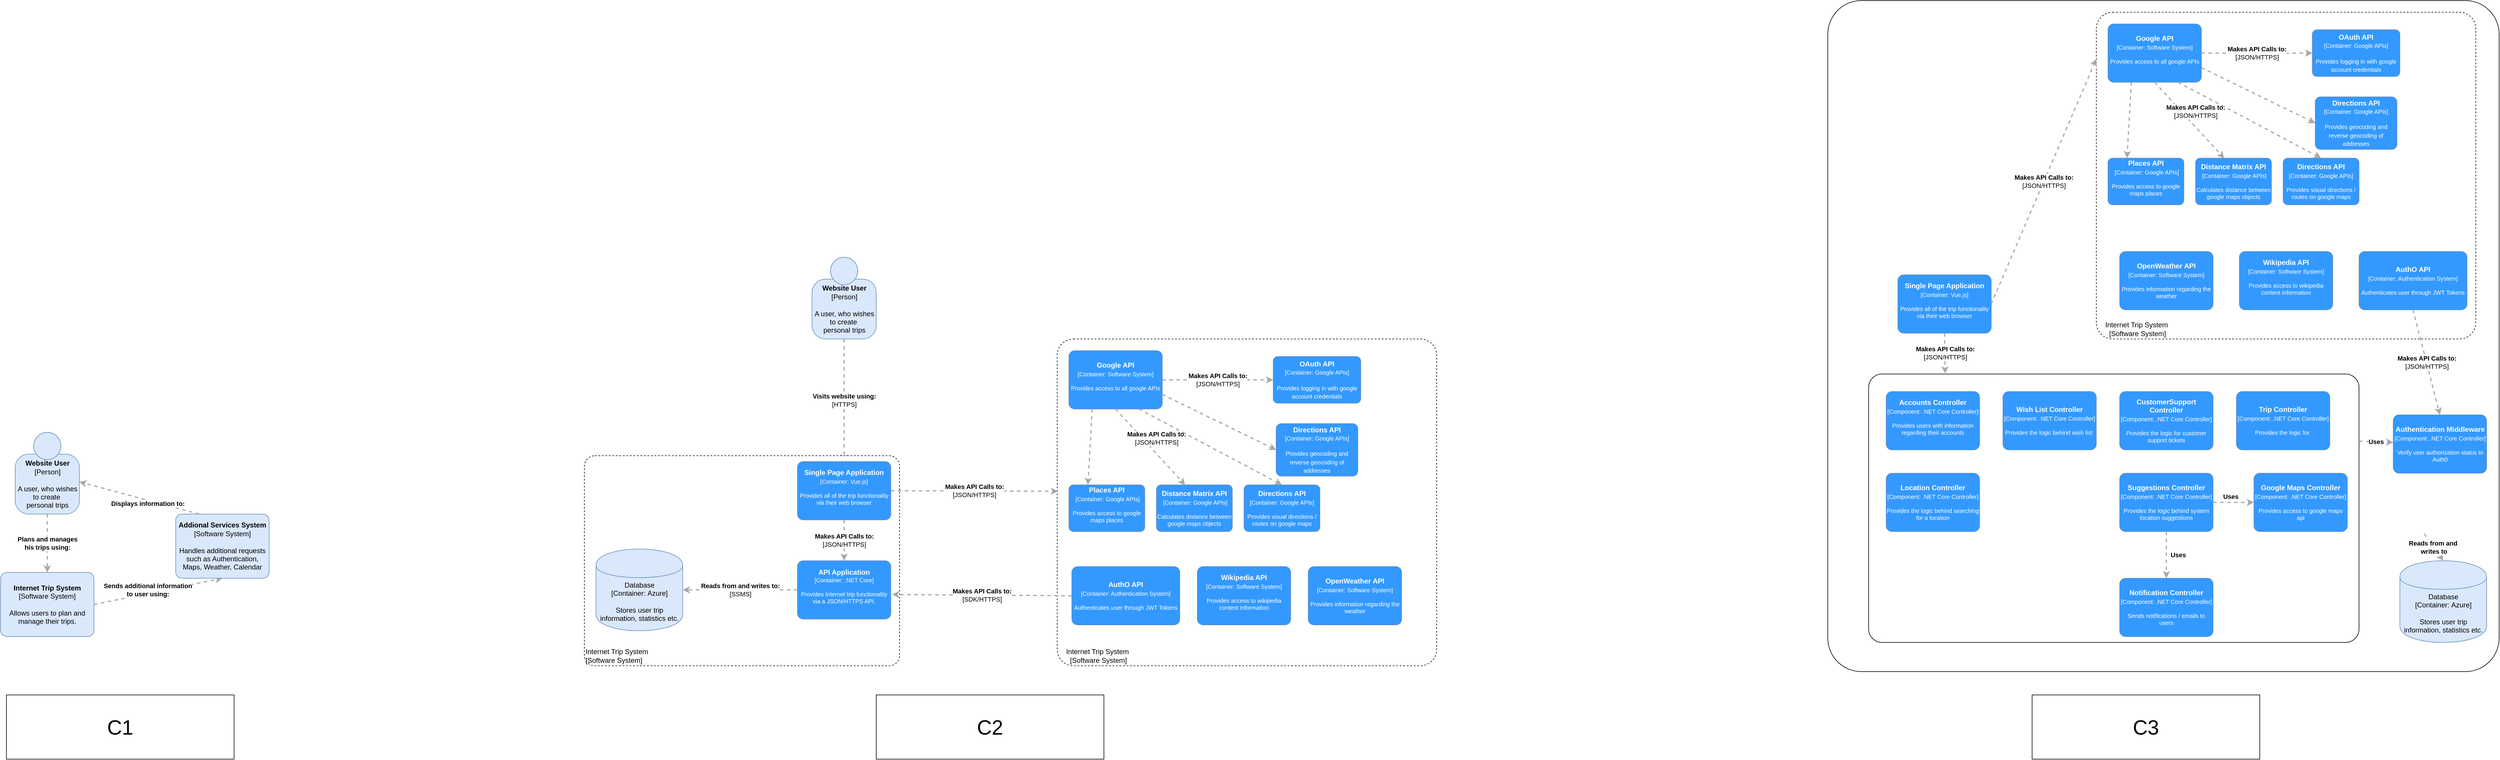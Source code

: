 <mxfile version="13.0.3" type="device"><diagram id="2mAT9Wd5Qepy-uDYWMxT" name="Page-1"><mxGraphModel dx="7388" dy="3288" grid="1" gridSize="10" guides="1" tooltips="1" connect="1" arrows="1" fold="1" page="1" pageScale="1" pageWidth="850" pageHeight="1100" math="0" shadow="0"><root><mxCell id="0"/><mxCell id="1" parent="0"/><mxCell id="bt_tfzDrWckzXTY9IHqa-1" value="&lt;span&gt;&lt;b&gt;Website User&lt;br&gt;&lt;/b&gt;[Person]&lt;/span&gt;&lt;br&gt;&lt;br&gt;&lt;div&gt;A user, who wishes&lt;/div&gt;&lt;div&gt;to create&amp;nbsp;&lt;/div&gt;&lt;div&gt;personal&amp;nbsp;&lt;span&gt;trips&lt;/span&gt;&lt;/div&gt;" style="html=1;dashed=0;whitespace=wrap;fillColor=#DAE8FC;strokeColor=#6C8EBF;shape=mxgraph.c4.person;align=center;points=[[0.5,0,0],[1,0.5,0],[1,0.75,0],[0.75,1,0],[0.5,1,0],[0.25,1,0],[0,0.75,0],[0,0.5,0]];" parent="1" vertex="1"><mxGeometry x="-1185" y="980" width="110.0" height="140" as="geometry"/></mxCell><mxCell id="bt_tfzDrWckzXTY9IHqa-2" value="&lt;b&gt;Internet Trip System&lt;/b&gt;&lt;div&gt;[Software System]&lt;/div&gt;&lt;br&gt;&lt;div&gt;Allows users to plan and&lt;/div&gt;&lt;div&gt;manage their trips.&lt;/div&gt;" style="rounded=1;whiteSpace=wrap;html=1;labelBackgroundColor=none;fillColor=#dae8fc;fontColor=#000000;align=center;arcSize=10;strokeColor=#6c8ebf;points=[[0.25,0,0],[0.5,0,0],[0.75,0,0],[1,0.25,0],[1,0.5,0],[1,0.75,0],[0.75,1,0],[0.5,1,0],[0.25,1,0],[0,0.75,0],[0,0.5,0],[0,0.25,0]];" parent="1" vertex="1"><mxGeometry x="-1210" y="1220" width="160" height="110.0" as="geometry"/></mxCell><mxCell id="bt_tfzDrWckzXTY9IHqa-3" value="&lt;b&gt;Plans and manages &lt;br&gt;his trips using:&lt;br&gt;&lt;/b&gt;" style="edgeStyle=none;rounded=0;html=1;entryX=0.5;entryY=0;jettySize=auto;orthogonalLoop=1;strokeColor=#A8A8A8;strokeWidth=2;fontColor=#000000;jumpStyle=none;dashed=1;exitX=0.5;exitY=1;exitDx=0;exitDy=0;exitPerimeter=0;entryDx=0;entryDy=0;entryPerimeter=0;" parent="1" source="bt_tfzDrWckzXTY9IHqa-1" target="bt_tfzDrWckzXTY9IHqa-2" edge="1"><mxGeometry width="200" relative="1" as="geometry"><mxPoint x="-1175" y="1200" as="sourcePoint"/><mxPoint x="-1005" y="1130" as="targetPoint"/></mxGeometry></mxCell><mxCell id="bt_tfzDrWckzXTY9IHqa-10" value="&lt;b&gt;Sends additional information&lt;br&gt;to user using:&lt;br&gt;&lt;/b&gt;" style="edgeStyle=none;rounded=0;html=1;jettySize=auto;orthogonalLoop=1;strokeColor=#A8A8A8;strokeWidth=2;fontColor=#000000;jumpStyle=none;dashed=1;exitX=1;exitY=0.5;exitDx=0;exitDy=0;exitPerimeter=0;entryX=0.5;entryY=1;entryDx=0;entryDy=0;entryPerimeter=0;" parent="1" source="bt_tfzDrWckzXTY9IHqa-2" target="bt_tfzDrWckzXTY9IHqa-11" edge="1"><mxGeometry x="-0.151" y="6" width="200" relative="1" as="geometry"><mxPoint x="-1120" y="1130" as="sourcePoint"/><mxPoint x="-890" y="1200" as="targetPoint"/><mxPoint as="offset"/></mxGeometry></mxCell><mxCell id="bt_tfzDrWckzXTY9IHqa-11" value="&lt;span&gt;&lt;b&gt;Addional Services System&lt;br&gt;&lt;/b&gt;[Software System]&lt;/span&gt;&lt;br&gt;&lt;br&gt;&lt;div&gt;Handles additional requests&lt;/div&gt;&lt;div&gt;such as Authentication, Maps, Weather, Calendar&lt;/div&gt;" style="rounded=1;whiteSpace=wrap;html=1;labelBackgroundColor=none;fillColor=#dae8fc;fontColor=#000000;align=center;arcSize=10;strokeColor=#6c8ebf;points=[[0.25,0,0],[0.5,0,0],[0.75,0,0],[1,0.25,0],[1,0.5,0],[1,0.75,0],[0.75,1,0],[0.5,1,0],[0.25,1,0],[0,0.75,0],[0,0.5,0],[0,0.25,0]];" parent="1" vertex="1"><mxGeometry x="-910" y="1120" width="160" height="110.0" as="geometry"/></mxCell><mxCell id="bt_tfzDrWckzXTY9IHqa-12" value="&lt;b&gt;Displays information to:&lt;br&gt;&lt;/b&gt;" style="edgeStyle=none;rounded=0;html=1;jettySize=auto;orthogonalLoop=1;strokeColor=#A8A8A8;strokeWidth=2;fontColor=#000000;jumpStyle=none;dashed=1;exitX=0.25;exitY=0;exitDx=0;exitDy=0;exitPerimeter=0;" parent="1" source="bt_tfzDrWckzXTY9IHqa-11" target="bt_tfzDrWckzXTY9IHqa-1" edge="1"><mxGeometry x="-0.151" y="6" width="200" relative="1" as="geometry"><mxPoint x="-1040" y="1285" as="sourcePoint"/><mxPoint x="-825" y="1240" as="targetPoint"/><mxPoint as="offset"/></mxGeometry></mxCell><mxCell id="bt_tfzDrWckzXTY9IHqa-18" value="&lt;span&gt;&lt;b&gt;Website User&lt;br&gt;&lt;/b&gt;[Person]&lt;/span&gt;&lt;br&gt;&lt;br&gt;&lt;div&gt;A user, who wishes&lt;/div&gt;&lt;div&gt;to create&amp;nbsp;&lt;/div&gt;&lt;div&gt;personal&amp;nbsp;&lt;span&gt;trips&lt;/span&gt;&lt;/div&gt;" style="html=1;dashed=0;whitespace=wrap;fillColor=#DAE8FC;strokeColor=#6C8EBF;shape=mxgraph.c4.person;align=center;points=[[0.5,0,0],[1,0.5,0],[1,0.75,0],[0.75,1,0],[0.5,1,0],[0.25,1,0],[0,0.75,0],[0,0.5,0]];" parent="1" vertex="1"><mxGeometry x="180" y="680" width="110.0" height="140" as="geometry"/></mxCell><mxCell id="bt_tfzDrWckzXTY9IHqa-25" value="&lt;div style=&quot;text-align: left&quot;&gt;&lt;div style=&quot;text-align: center&quot;&gt;&lt;b&gt;Visits website using:&lt;/b&gt;&lt;/div&gt;&lt;div style=&quot;text-align: center&quot;&gt;[HTTPS]&lt;/div&gt;&lt;/div&gt;" style="edgeStyle=none;rounded=0;html=1;jettySize=auto;orthogonalLoop=1;strokeColor=#A8A8A8;strokeWidth=2;fontColor=#000000;jumpStyle=none;dashed=1;exitX=0.5;exitY=1;exitDx=0;exitDy=0;exitPerimeter=0;entryX=0.5;entryY=0;entryDx=0;entryDy=0;entryPerimeter=0;" parent="1" source="bt_tfzDrWckzXTY9IHqa-18" target="bt_tfzDrWckzXTY9IHqa-20" edge="1"><mxGeometry width="200" relative="1" as="geometry"><mxPoint x="245" y="800" as="sourcePoint"/><mxPoint x="245" y="870" as="targetPoint"/></mxGeometry></mxCell><mxCell id="bt_tfzDrWckzXTY9IHqa-51" value="&lt;div style=&quot;text-align: left&quot;&gt;&amp;nbsp; &amp;nbsp; Internet Trip System&lt;/div&gt;&lt;div style=&quot;text-align: left&quot;&gt;&amp;nbsp; &amp;nbsp; &amp;nbsp; [Software System]&lt;/div&gt;" style="rounded=1;whiteSpace=wrap;html=1;labelBackgroundColor=none;fillColor=#ffffff;fontColor=#000000;align=left;arcSize=5;strokeColor=#000000;verticalAlign=bottom;points=[[0.25,0,0],[0.5,0,0],[0.75,0,0],[1,0.25,0],[1,0.5,0],[1,0.75,0],[0.75,1,0],[0.5,1,0],[0.25,1,0],[0,0.75,0],[0,0.5,0],[0,0.25,0]];dashed=1;" parent="1" vertex="1"><mxGeometry x="600" y="820" width="650" height="560" as="geometry"/></mxCell><mxCell id="bt_tfzDrWckzXTY9IHqa-52" value="" style="group" parent="1" vertex="1" connectable="0"><mxGeometry x="-210" y="1020" width="540" height="360" as="geometry"/></mxCell><mxCell id="bt_tfzDrWckzXTY9IHqa-14" value="&lt;div style=&quot;text-align: left&quot;&gt;Internet Trip System&lt;/div&gt;&lt;div style=&quot;text-align: left&quot;&gt;[Software System]&lt;/div&gt;" style="rounded=1;whiteSpace=wrap;html=1;labelBackgroundColor=none;fillColor=#ffffff;fontColor=#000000;align=left;arcSize=5;strokeColor=#000000;verticalAlign=bottom;points=[[0.25,0,0],[0.5,0,0],[0.75,0,0],[1,0.25,0],[1,0.5,0],[1,0.75,0],[0.75,1,0],[0.5,1,0],[0.25,1,0],[0,0.75,0],[0,0.5,0],[0,0.25,0]];dashed=1;" parent="bt_tfzDrWckzXTY9IHqa-52" vertex="1"><mxGeometry width="540" height="360" as="geometry"/></mxCell><mxCell id="bt_tfzDrWckzXTY9IHqa-15" value="&lt;font color=&quot;#ffffff&quot;&gt;&lt;b&gt;API Application&lt;/b&gt;&lt;br&gt;&lt;/font&gt;&lt;div style=&quot;font-size: 10px&quot;&gt;&lt;font color=&quot;#ffffff&quot; style=&quot;font-size: 10px&quot;&gt;[Container: .NET Core]&lt;/font&gt;&lt;/div&gt;&lt;div style=&quot;font-size: 10px&quot;&gt;&lt;font color=&quot;#ffffff&quot; style=&quot;font-size: 10px&quot;&gt;&lt;br&gt;&lt;/font&gt;&lt;/div&gt;&lt;div style=&quot;font-size: 10px&quot;&gt;&lt;font color=&quot;#ffffff&quot; style=&quot;font-size: 10px&quot;&gt;Provides Internet trip functionality via a JSON/HTTPS API.&lt;/font&gt;&lt;/div&gt;&lt;div style=&quot;font-size: 10px&quot;&gt;&lt;br&gt;&lt;/div&gt;" style="rounded=1;whiteSpace=wrap;html=1;labelBackgroundColor=none;fillColor=#3399FF;align=center;arcSize=10;strokeColor=#6c8ebf;points=[[0.25,0,0],[0.5,0,0],[0.75,0,0],[1,0.25,0],[1,0.5,0],[1,0.75,0],[0.75,1,0],[0.5,1,0],[0.25,1,0],[0,0.75,0],[0,0.5,0],[0,0.25,0]];" parent="bt_tfzDrWckzXTY9IHqa-52" vertex="1"><mxGeometry x="365" y="180" width="160" height="100" as="geometry"/></mxCell><mxCell id="bt_tfzDrWckzXTY9IHqa-20" value="&lt;span style=&quot;color: rgb(255 , 255 , 255)&quot;&gt;&lt;b&gt;Single Page Application&lt;br&gt;&lt;/b&gt;&lt;/span&gt;&lt;font style=&quot;font-size: 10px&quot;&gt;&lt;span style=&quot;color: rgb(255 , 255 , 255)&quot;&gt;[Container: Vue.js]&lt;/span&gt;&lt;br&gt;&lt;/font&gt;&lt;div style=&quot;font-size: 10px&quot;&gt;&lt;font color=&quot;#ffffff&quot; style=&quot;font-size: 10px&quot;&gt;&lt;br&gt;&lt;/font&gt;&lt;/div&gt;&lt;div style=&quot;font-size: 10px&quot;&gt;&lt;font color=&quot;#ffffff&quot; style=&quot;font-size: 10px&quot;&gt;Provides all of the trip functionality&lt;/font&gt;&lt;/div&gt;&lt;div style=&quot;font-size: 10px&quot;&gt;&lt;font color=&quot;#ffffff&quot; style=&quot;font-size: 10px&quot;&gt;via their web browser&lt;/font&gt;&lt;/div&gt;&lt;div style=&quot;font-size: 10px&quot;&gt;&lt;br&gt;&lt;/div&gt;" style="rounded=1;whiteSpace=wrap;html=1;labelBackgroundColor=none;fillColor=#3399FF;align=center;arcSize=10;strokeColor=#6c8ebf;points=[[0.25,0,0],[0.5,0,0],[0.75,0,0],[1,0.25,0],[1,0.5,0],[1,0.75,0],[0.75,1,0],[0.5,1,0],[0.25,1,0],[0,0.75,0],[0,0.5,0],[0,0.25,0]];" parent="bt_tfzDrWckzXTY9IHqa-52" vertex="1"><mxGeometry x="365" y="10" width="160" height="100" as="geometry"/></mxCell><mxCell id="bt_tfzDrWckzXTY9IHqa-21" value="&lt;span&gt;Database&lt;/span&gt;&lt;div&gt;[Container:&amp;nbsp;Azure]&lt;/div&gt;&lt;br&gt;&lt;div&gt;Stores user trip information, statistics etc.&lt;/div&gt;" style="shape=cylinder;whiteSpace=wrap;html=1;boundedLbl=1;rounded=0;labelBackgroundColor=none;fillColor=#dae8fc;fontSize=12;fontColor=#000000;align=center;strokeColor=#6c8ebf;points=[[0.5,0,0],[1,0.25,0],[1,0.5,0],[1,0.75,0],[0.5,1,0],[0,0.75,0],[0,0.5,0],[0,0.25,0]];" parent="bt_tfzDrWckzXTY9IHqa-52" vertex="1"><mxGeometry x="20" y="160" width="148.57" height="140" as="geometry"/></mxCell><mxCell id="bt_tfzDrWckzXTY9IHqa-23" value="&lt;div style=&quot;text-align: left&quot;&gt;&lt;div style=&quot;text-align: center&quot;&gt;&lt;b&gt;Makes API Calls to:&lt;/b&gt;&lt;/div&gt;&lt;div style=&quot;text-align: center&quot;&gt;[JSON/HTTPS]&lt;br&gt;&lt;/div&gt;&lt;/div&gt;" style="edgeStyle=none;rounded=0;html=1;jettySize=auto;orthogonalLoop=1;strokeColor=#A8A8A8;strokeWidth=2;fontColor=#000000;jumpStyle=none;dashed=1;exitX=0.5;exitY=1;exitDx=0;exitDy=0;exitPerimeter=0;" parent="bt_tfzDrWckzXTY9IHqa-52" source="bt_tfzDrWckzXTY9IHqa-20" target="bt_tfzDrWckzXTY9IHqa-15" edge="1"><mxGeometry width="200" relative="1" as="geometry"><mxPoint x="200" y="100" as="sourcePoint"/><mxPoint x="400" y="100" as="targetPoint"/></mxGeometry></mxCell><mxCell id="bt_tfzDrWckzXTY9IHqa-24" value="&lt;div style=&quot;text-align: left&quot;&gt;&lt;div style=&quot;text-align: center&quot;&gt;&lt;b&gt;Reads from and writes to:&lt;/b&gt;&lt;/div&gt;&lt;div style=&quot;text-align: center&quot;&gt;[SSMS]&lt;br&gt;&lt;/div&gt;&lt;/div&gt;" style="edgeStyle=none;rounded=0;html=1;jettySize=auto;orthogonalLoop=1;strokeColor=#A8A8A8;strokeWidth=2;fontColor=#000000;jumpStyle=none;dashed=1;exitX=0;exitY=0.5;exitDx=0;exitDy=0;exitPerimeter=0;entryX=1;entryY=0.5;entryDx=0;entryDy=0;entryPerimeter=0;" parent="bt_tfzDrWckzXTY9IHqa-52" source="bt_tfzDrWckzXTY9IHqa-15" target="bt_tfzDrWckzXTY9IHqa-21" edge="1"><mxGeometry width="200" relative="1" as="geometry"><mxPoint x="455.0" y="120" as="sourcePoint"/><mxPoint x="455.0" y="190" as="targetPoint"/></mxGeometry></mxCell><mxCell id="bt_tfzDrWckzXTY9IHqa-53" value="&lt;font&gt;&lt;span style=&quot;color: rgb(255 , 255 , 255)&quot;&gt;&lt;b&gt;Google API&lt;br&gt;&lt;/b&gt;&lt;span style=&quot;font-size: 10px&quot;&gt;[Container: Software System]&lt;/span&gt;&lt;/span&gt;&lt;br&gt;&lt;/font&gt;&lt;div style=&quot;font-size: 10px&quot;&gt;&lt;font color=&quot;#ffffff&quot; style=&quot;font-size: 10px&quot;&gt;&lt;br&gt;&lt;/font&gt;&lt;/div&gt;&lt;div style=&quot;font-size: 10px&quot;&gt;&lt;font color=&quot;#ffffff&quot;&gt;Provides access to all google APIs&lt;/font&gt;&lt;/div&gt;&lt;div style=&quot;font-size: 10px&quot;&gt;&lt;br&gt;&lt;/div&gt;" style="rounded=1;whiteSpace=wrap;html=1;labelBackgroundColor=none;fillColor=#3399FF;align=center;arcSize=10;strokeColor=#6c8ebf;points=[[0.25,0,0],[0.5,0,0],[0.75,0,0],[1,0.25,0],[1,0.5,0],[1,0.75,0],[0.75,1,0],[0.5,1,0],[0.25,1,0],[0,0.75,0],[0,0.5,0],[0,0.25,0]];" parent="1" vertex="1"><mxGeometry x="620" y="840" width="160" height="100" as="geometry"/></mxCell><mxCell id="bt_tfzDrWckzXTY9IHqa-54" value="&lt;div style=&quot;text-align: left&quot;&gt;&lt;div style=&quot;text-align: center&quot;&gt;&lt;b&gt;Makes API Calls to:&lt;/b&gt;&lt;/div&gt;&lt;div style=&quot;text-align: center&quot;&gt;[JSON/HTTPS]&lt;br&gt;&lt;/div&gt;&lt;/div&gt;" style="edgeStyle=none;rounded=0;html=1;jettySize=auto;orthogonalLoop=1;strokeColor=#A8A8A8;strokeWidth=2;fontColor=#000000;jumpStyle=none;dashed=1;exitX=1;exitY=0.5;exitDx=0;exitDy=0;exitPerimeter=0;entryX=0.002;entryY=0.466;entryDx=0;entryDy=0;entryPerimeter=0;" parent="1" source="bt_tfzDrWckzXTY9IHqa-20" target="bt_tfzDrWckzXTY9IHqa-51" edge="1"><mxGeometry width="200" relative="1" as="geometry"><mxPoint x="245.0" y="1140" as="sourcePoint"/><mxPoint x="599" y="1078" as="targetPoint"/></mxGeometry></mxCell><mxCell id="bt_tfzDrWckzXTY9IHqa-55" value="&lt;div style=&quot;text-align: left&quot;&gt;&lt;div style=&quot;text-align: center&quot;&gt;&lt;br&gt;&lt;/div&gt;&lt;/div&gt;" style="edgeStyle=none;rounded=0;html=1;jettySize=auto;orthogonalLoop=1;strokeColor=#A8A8A8;strokeWidth=2;fontColor=#000000;jumpStyle=none;dashed=1;exitX=0.25;exitY=1;exitDx=0;exitDy=0;exitPerimeter=0;entryX=0.25;entryY=0;entryDx=0;entryDy=0;entryPerimeter=0;" parent="1" source="bt_tfzDrWckzXTY9IHqa-53" target="bt_tfzDrWckzXTY9IHqa-56" edge="1"><mxGeometry x="0.129" y="114" width="200" relative="1" as="geometry"><mxPoint x="435" y="900" as="sourcePoint"/><mxPoint x="630" y="900" as="targetPoint"/><mxPoint as="offset"/></mxGeometry></mxCell><mxCell id="bt_tfzDrWckzXTY9IHqa-56" value="&lt;font&gt;&lt;span style=&quot;color: rgb(255 , 255 , 255)&quot;&gt;&lt;b&gt;Places API&lt;br&gt;&lt;/b&gt;&lt;span style=&quot;font-size: 10px&quot;&gt;&amp;nbsp;[Container: Google APIs]&lt;/span&gt;&lt;/span&gt;&lt;br&gt;&lt;/font&gt;&lt;div style=&quot;font-size: 10px&quot;&gt;&lt;font color=&quot;#ffffff&quot; style=&quot;font-size: 10px&quot;&gt;&lt;br&gt;&lt;/font&gt;&lt;/div&gt;&lt;div style=&quot;font-size: 10px&quot;&gt;&lt;font color=&quot;#ffffff&quot;&gt;Provides access to google maps places&lt;/font&gt;&lt;/div&gt;&lt;div style=&quot;font-size: 10px&quot;&gt;&lt;br&gt;&lt;/div&gt;" style="rounded=1;whiteSpace=wrap;html=1;labelBackgroundColor=none;fillColor=#3399FF;align=center;arcSize=10;strokeColor=#6c8ebf;points=[[0.25,0,0],[0.5,0,0],[0.75,0,0],[1,0.25,0],[1,0.5,0],[1,0.75,0],[0.75,1,0],[0.5,1,0],[0.25,1,0],[0,0.75,0],[0,0.5,0],[0,0.25,0]];" parent="1" vertex="1"><mxGeometry x="620" y="1070" width="130" height="80" as="geometry"/></mxCell><mxCell id="bt_tfzDrWckzXTY9IHqa-57" value="&lt;font&gt;&lt;span style=&quot;color: rgb(255 , 255 , 255)&quot;&gt;&lt;b&gt;Distance Matrix API&lt;br&gt;&lt;/b&gt;&lt;span style=&quot;font-size: 10px&quot;&gt;&amp;nbsp;[Container: Google APIs]&lt;/span&gt;&lt;/span&gt;&lt;br&gt;&lt;/font&gt;&lt;div style=&quot;font-size: 10px&quot;&gt;&lt;font color=&quot;#ffffff&quot; style=&quot;font-size: 10px&quot;&gt;&lt;br&gt;&lt;/font&gt;&lt;/div&gt;&lt;div style=&quot;font-size: 10px&quot;&gt;&lt;font color=&quot;#ffffff&quot;&gt;Calculates distance between google maps objects&lt;/font&gt;&lt;/div&gt;" style="rounded=1;whiteSpace=wrap;html=1;labelBackgroundColor=none;fillColor=#3399FF;align=center;arcSize=10;strokeColor=#6c8ebf;points=[[0.25,0,0],[0.5,0,0],[0.75,0,0],[1,0.25,0],[1,0.5,0],[1,0.75,0],[0.75,1,0],[0.5,1,0],[0.25,1,0],[0,0.75,0],[0,0.5,0],[0,0.25,0]];" parent="1" vertex="1"><mxGeometry x="770" y="1070" width="130" height="80" as="geometry"/></mxCell><mxCell id="bt_tfzDrWckzXTY9IHqa-58" value="&lt;div style=&quot;text-align: left&quot;&gt;&lt;div style=&quot;text-align: center&quot;&gt;&lt;br&gt;&lt;/div&gt;&lt;/div&gt;" style="edgeStyle=none;rounded=0;html=1;jettySize=auto;orthogonalLoop=1;strokeColor=#A8A8A8;strokeWidth=2;fontColor=#000000;jumpStyle=none;dashed=1;entryX=0.378;entryY=0.004;entryDx=0;entryDy=0;entryPerimeter=0;exitX=0.5;exitY=1;exitDx=0;exitDy=0;exitPerimeter=0;" parent="1" source="bt_tfzDrWckzXTY9IHqa-53" target="bt_tfzDrWckzXTY9IHqa-57" edge="1"><mxGeometry width="200" relative="1" as="geometry"><mxPoint x="700" y="970" as="sourcePoint"/><mxPoint x="662.5" y="1020" as="targetPoint"/></mxGeometry></mxCell><mxCell id="bt_tfzDrWckzXTY9IHqa-63" value="&lt;div&gt;&lt;b&gt;Makes API Calls to:&lt;/b&gt;&lt;/div&gt;&lt;div&gt;[JSON/HTTPS]&lt;/div&gt;" style="edgeLabel;html=1;align=center;verticalAlign=middle;resizable=0;points=[];" parent="bt_tfzDrWckzXTY9IHqa-58" vertex="1" connectable="0"><mxGeometry x="-0.213" y="-2" relative="1" as="geometry"><mxPoint x="24.44" y="-2.8" as="offset"/></mxGeometry></mxCell><mxCell id="bt_tfzDrWckzXTY9IHqa-59" value="&lt;font&gt;&lt;span style=&quot;color: rgb(255 , 255 , 255)&quot;&gt;&lt;b&gt;Directions API&lt;/b&gt;&lt;span style=&quot;font-size: 10px&quot;&gt; [Container: Google APIs]&lt;/span&gt;&lt;/span&gt;&lt;br&gt;&lt;/font&gt;&lt;div style=&quot;font-size: 10px&quot;&gt;&lt;font color=&quot;#ffffff&quot; style=&quot;font-size: 10px&quot;&gt;&lt;br&gt;&lt;/font&gt;&lt;/div&gt;&lt;div style=&quot;font-size: 10px&quot;&gt;&lt;font color=&quot;#ffffff&quot;&gt;Provides visual directions / routes on google maps&lt;/font&gt;&lt;/div&gt;" style="rounded=1;whiteSpace=wrap;html=1;labelBackgroundColor=none;fillColor=#3399FF;align=center;arcSize=10;strokeColor=#6c8ebf;points=[[0.25,0,0],[0.5,0,0],[0.75,0,0],[1,0.25,0],[1,0.5,0],[1,0.75,0],[0.75,1,0],[0.5,1,0],[0.25,1,0],[0,0.75,0],[0,0.5,0],[0,0.25,0]];" parent="1" vertex="1"><mxGeometry x="920" y="1070" width="130" height="80" as="geometry"/></mxCell><mxCell id="bt_tfzDrWckzXTY9IHqa-60" value="&lt;div style=&quot;text-align: left&quot;&gt;&lt;div style=&quot;text-align: center&quot;&gt;&lt;br&gt;&lt;/div&gt;&lt;/div&gt;" style="edgeStyle=none;rounded=0;html=1;jettySize=auto;orthogonalLoop=1;strokeColor=#A8A8A8;strokeWidth=2;fontColor=#000000;jumpStyle=none;dashed=1;entryX=0.5;entryY=0;entryDx=0;entryDy=0;entryPerimeter=0;exitX=0.75;exitY=1;exitDx=0;exitDy=0;exitPerimeter=0;" parent="1" source="bt_tfzDrWckzXTY9IHqa-53" target="bt_tfzDrWckzXTY9IHqa-59" edge="1"><mxGeometry width="200" relative="1" as="geometry"><mxPoint x="710" y="950" as="sourcePoint"/><mxPoint x="829.14" y="1020.32" as="targetPoint"/></mxGeometry></mxCell><mxCell id="bt_tfzDrWckzXTY9IHqa-61" value="&lt;font&gt;&lt;span&gt;&lt;font color=&quot;#ffffff&quot;&gt;&lt;b&gt;OAuth API&lt;br&gt;&lt;/b&gt;&lt;span style=&quot;font-size: 10px&quot;&gt;[Container: Google APIs]&lt;/span&gt;&lt;/font&gt;&lt;/span&gt;&lt;br&gt;&lt;/font&gt;&lt;div style=&quot;font-size: 10px&quot;&gt;&lt;br&gt;&lt;/div&gt;&lt;font color=&quot;#ffffff&quot;&gt;&lt;span style=&quot;font-size: 10px&quot;&gt;Provides logging in with google account credentials&lt;/span&gt;&lt;/font&gt;" style="rounded=1;whiteSpace=wrap;html=1;labelBackgroundColor=none;fillColor=#3399FF;align=center;arcSize=10;strokeColor=#6c8ebf;points=[[0.25,0,0],[0.5,0,0],[0.75,0,0],[1,0.25,0],[1,0.5,0],[1,0.75,0],[0.75,1,0],[0.5,1,0],[0.25,1,0],[0,0.75,0],[0,0.5,0],[0,0.25,0]];" parent="1" vertex="1"><mxGeometry x="970" y="850" width="150" height="80" as="geometry"/></mxCell><mxCell id="bt_tfzDrWckzXTY9IHqa-62" value="&lt;div style=&quot;text-align: left&quot;&gt;&lt;div style=&quot;text-align: center&quot;&gt;&lt;b&gt;Makes API Calls to:&lt;/b&gt;&lt;/div&gt;&lt;div style=&quot;text-align: center&quot;&gt;[JSON/HTTPS]&lt;br&gt;&lt;/div&gt;&lt;/div&gt;" style="edgeStyle=none;rounded=0;html=1;jettySize=auto;orthogonalLoop=1;strokeColor=#A8A8A8;strokeWidth=2;fontColor=#000000;jumpStyle=none;dashed=1;entryX=0;entryY=0.5;entryDx=0;entryDy=0;entryPerimeter=0;exitX=1;exitY=0.5;exitDx=0;exitDy=0;exitPerimeter=0;" parent="1" source="bt_tfzDrWckzXTY9IHqa-53" target="bt_tfzDrWckzXTY9IHqa-61" edge="1"><mxGeometry width="200" relative="1" as="geometry"><mxPoint x="750.0" y="950" as="sourcePoint"/><mxPoint x="985" y="1020" as="targetPoint"/></mxGeometry></mxCell><mxCell id="bt_tfzDrWckzXTY9IHqa-64" value="&lt;font&gt;&lt;span&gt;&lt;font color=&quot;#ffffff&quot;&gt;&lt;b&gt;Directions API&lt;/b&gt;&lt;span style=&quot;font-size: 10px&quot;&gt; &lt;br&gt;[Container: Google APIs]&lt;/span&gt;&lt;/font&gt;&lt;/span&gt;&lt;br&gt;&lt;/font&gt;&lt;div style=&quot;font-size: 10px&quot;&gt;&lt;font color=&quot;#ffffff&quot; style=&quot;font-size: 10px&quot;&gt;&lt;br&gt;&lt;/font&gt;&lt;/div&gt;&lt;div&gt;&lt;font color=&quot;#ffffff&quot;&gt;&lt;span style=&quot;font-size: 10px&quot;&gt;Provides geocoding and reverse geocoding of addresses&lt;/span&gt;&lt;/font&gt;&lt;br&gt;&lt;/div&gt;" style="rounded=1;whiteSpace=wrap;html=1;labelBackgroundColor=none;fillColor=#3399FF;align=center;arcSize=10;strokeColor=#6c8ebf;points=[[0.25,0,0],[0.5,0,0],[0.75,0,0],[1,0.25,0],[1,0.5,0],[1,0.75,0],[0.75,1,0],[0.5,1,0],[0.25,1,0],[0,0.75,0],[0,0.5,0],[0,0.25,0]];" parent="1" vertex="1"><mxGeometry x="975" y="965" width="140" height="90" as="geometry"/></mxCell><mxCell id="bt_tfzDrWckzXTY9IHqa-65" value="&lt;div style=&quot;text-align: left&quot;&gt;&lt;div style=&quot;text-align: center&quot;&gt;&lt;br&gt;&lt;/div&gt;&lt;/div&gt;" style="edgeStyle=none;rounded=0;html=1;jettySize=auto;orthogonalLoop=1;strokeColor=#A8A8A8;strokeWidth=2;fontColor=#000000;jumpStyle=none;dashed=1;entryX=0;entryY=0.5;entryDx=0;entryDy=0;entryPerimeter=0;exitX=1;exitY=0.75;exitDx=0;exitDy=0;exitPerimeter=0;" parent="1" source="bt_tfzDrWckzXTY9IHqa-53" target="bt_tfzDrWckzXTY9IHqa-64" edge="1"><mxGeometry width="200" relative="1" as="geometry"><mxPoint x="750" y="950" as="sourcePoint"/><mxPoint x="995" y="1080" as="targetPoint"/></mxGeometry></mxCell><mxCell id="bt_tfzDrWckzXTY9IHqa-67" value="&lt;font&gt;&lt;span style=&quot;color: rgb(255 , 255 , 255)&quot;&gt;&lt;b&gt;AuthO API&lt;br&gt;&lt;/b&gt;&lt;span style=&quot;font-size: 10px&quot;&gt;[Container: Authentication System]&lt;/span&gt;&lt;/span&gt;&lt;br&gt;&lt;/font&gt;&lt;div style=&quot;font-size: 10px&quot;&gt;&lt;font color=&quot;#ffffff&quot; style=&quot;font-size: 10px&quot;&gt;&lt;br&gt;&lt;/font&gt;&lt;/div&gt;&lt;div style=&quot;font-size: 10px&quot;&gt;&lt;font color=&quot;#ffffff&quot;&gt;Authenticates user through JWT Tokens&lt;/font&gt;&lt;/div&gt;" style="rounded=1;whiteSpace=wrap;html=1;labelBackgroundColor=none;fillColor=#3399FF;align=center;arcSize=10;strokeColor=#6c8ebf;points=[[0.25,0,0],[0.5,0,0],[0.75,0,0],[1,0.25,0],[1,0.5,0],[1,0.75,0],[0.75,1,0],[0.5,1,0],[0.25,1,0],[0,0.75,0],[0,0.5,0],[0,0.25,0]];" parent="1" vertex="1"><mxGeometry x="625" y="1210" width="185" height="100" as="geometry"/></mxCell><mxCell id="bt_tfzDrWckzXTY9IHqa-68" value="&lt;div style=&quot;text-align: left&quot;&gt;&lt;div style=&quot;text-align: center&quot;&gt;&lt;b&gt;Makes API Calls to:&lt;/b&gt;&lt;/div&gt;&lt;div style=&quot;text-align: center&quot;&gt;[SDK/HTTPS]&lt;br&gt;&lt;/div&gt;&lt;/div&gt;" style="edgeStyle=none;rounded=0;html=1;jettySize=auto;orthogonalLoop=1;strokeColor=#A8A8A8;strokeWidth=2;fontColor=#000000;jumpStyle=none;dashed=1;exitX=0;exitY=0.5;exitDx=0;exitDy=0;exitPerimeter=0;entryX=1.014;entryY=0.579;entryDx=0;entryDy=0;entryPerimeter=0;" parent="1" source="bt_tfzDrWckzXTY9IHqa-67" target="bt_tfzDrWckzXTY9IHqa-15" edge="1"><mxGeometry width="200" relative="1" as="geometry"><mxPoint x="325.0" y="1090.0" as="sourcePoint"/><mxPoint x="611.08" y="1086.48" as="targetPoint"/></mxGeometry></mxCell><mxCell id="bt_tfzDrWckzXTY9IHqa-70" value="&lt;font&gt;&lt;span style=&quot;color: rgb(255 , 255 , 255)&quot;&gt;&lt;b&gt;Wikipedia API&lt;br&gt;&lt;/b&gt;&lt;span style=&quot;font-size: 10px&quot;&gt;[Container: Software System]&lt;/span&gt;&lt;/span&gt;&lt;br&gt;&lt;/font&gt;&lt;div style=&quot;font-size: 10px&quot;&gt;&lt;font color=&quot;#ffffff&quot; style=&quot;font-size: 10px&quot;&gt;&lt;br&gt;&lt;/font&gt;&lt;/div&gt;&lt;div style=&quot;font-size: 10px&quot;&gt;&lt;font color=&quot;#ffffff&quot;&gt;Provides access to wikipedia content information&lt;/font&gt;&lt;/div&gt;&lt;div style=&quot;font-size: 10px&quot;&gt;&lt;br&gt;&lt;/div&gt;" style="rounded=1;whiteSpace=wrap;html=1;labelBackgroundColor=none;fillColor=#3399FF;align=center;arcSize=10;strokeColor=#6c8ebf;points=[[0.25,0,0],[0.5,0,0],[0.75,0,0],[1,0.25,0],[1,0.5,0],[1,0.75,0],[0.75,1,0],[0.5,1,0],[0.25,1,0],[0,0.75,0],[0,0.5,0],[0,0.25,0]];" parent="1" vertex="1"><mxGeometry x="840" y="1210" width="160" height="100" as="geometry"/></mxCell><mxCell id="bt_tfzDrWckzXTY9IHqa-71" value="&lt;font&gt;&lt;span style=&quot;color: rgb(255 , 255 , 255)&quot;&gt;&lt;b&gt;OpenWeather API&lt;br&gt;&lt;/b&gt;&lt;span style=&quot;font-size: 10px&quot;&gt;[Container: Software System]&lt;/span&gt;&lt;/span&gt;&lt;br&gt;&lt;/font&gt;&lt;div style=&quot;font-size: 10px&quot;&gt;&lt;font color=&quot;#ffffff&quot; style=&quot;font-size: 10px&quot;&gt;&lt;br&gt;&lt;/font&gt;&lt;/div&gt;&lt;div style=&quot;font-size: 10px&quot;&gt;&lt;font color=&quot;#ffffff&quot;&gt;Provides information regarding the weather&lt;/font&gt;&lt;/div&gt;" style="rounded=1;whiteSpace=wrap;html=1;labelBackgroundColor=none;fillColor=#3399FF;align=center;arcSize=10;strokeColor=#6c8ebf;points=[[0.25,0,0],[0.5,0,0],[0.75,0,0],[1,0.25,0],[1,0.5,0],[1,0.75,0],[0.75,1,0],[0.5,1,0],[0.25,1,0],[0,0.75,0],[0,0.5,0],[0,0.25,0]];" parent="1" vertex="1"><mxGeometry x="1030" y="1210" width="160" height="100" as="geometry"/></mxCell><mxCell id="JB8PucDvIpAgVl_9xurr-3" value="&lt;font style=&quot;font-size: 35px&quot;&gt;C1&lt;/font&gt;" style="rounded=0;whiteSpace=wrap;html=1;" vertex="1" parent="1"><mxGeometry x="-1200" y="1430" width="390" height="110" as="geometry"/></mxCell><mxCell id="JB8PucDvIpAgVl_9xurr-4" value="&lt;span style=&quot;font-size: 35px&quot;&gt;C2&lt;/span&gt;" style="rounded=0;whiteSpace=wrap;html=1;" vertex="1" parent="1"><mxGeometry x="290" y="1430" width="390" height="110" as="geometry"/></mxCell><mxCell id="JB8PucDvIpAgVl_9xurr-5" value="&lt;span style=&quot;font-size: 35px&quot;&gt;C3&lt;/span&gt;" style="rounded=0;whiteSpace=wrap;html=1;" vertex="1" parent="1"><mxGeometry x="2270" y="1430" width="390" height="110" as="geometry"/></mxCell><mxCell id="JB8PucDvIpAgVl_9xurr-14" value="&lt;div style=&quot;text-align: left&quot;&gt;&amp;nbsp;&lt;/div&gt;" style="rounded=1;whiteSpace=wrap;html=1;labelBackgroundColor=none;fillColor=#ffffff;fontColor=#000000;align=left;arcSize=5;strokeColor=#000000;verticalAlign=bottom;points=[[0.25,0,0],[0.5,0,0],[0.75,0,0],[1,0.25,0],[1,0.5,0],[1,0.75,0],[0.75,1,0],[0.5,1,0],[0.25,1,0],[0,0.75,0],[0,0.5,0],[0,0.25,0]];" vertex="1" parent="1"><mxGeometry x="1920" y="240" width="1150" height="1150" as="geometry"/></mxCell><mxCell id="JB8PucDvIpAgVl_9xurr-9" value="&lt;span style=&quot;color: rgb(255 , 255 , 255)&quot;&gt;&lt;b&gt;Single Page Application&lt;br&gt;&lt;/b&gt;&lt;/span&gt;&lt;font style=&quot;font-size: 10px&quot;&gt;&lt;span style=&quot;color: rgb(255 , 255 , 255)&quot;&gt;[Container: Vue.js]&lt;/span&gt;&lt;br&gt;&lt;/font&gt;&lt;div style=&quot;font-size: 10px&quot;&gt;&lt;font color=&quot;#ffffff&quot; style=&quot;font-size: 10px&quot;&gt;&lt;br&gt;&lt;/font&gt;&lt;/div&gt;&lt;div style=&quot;font-size: 10px&quot;&gt;&lt;font color=&quot;#ffffff&quot; style=&quot;font-size: 10px&quot;&gt;Provides all of the trip functionality&lt;/font&gt;&lt;/div&gt;&lt;div style=&quot;font-size: 10px&quot;&gt;&lt;font color=&quot;#ffffff&quot; style=&quot;font-size: 10px&quot;&gt;via their web browser&lt;/font&gt;&lt;/div&gt;&lt;div style=&quot;font-size: 10px&quot;&gt;&lt;br&gt;&lt;/div&gt;" style="rounded=1;whiteSpace=wrap;html=1;labelBackgroundColor=none;fillColor=#3399FF;align=center;arcSize=10;strokeColor=#6c8ebf;points=[[0.25,0,0],[0.5,0,0],[0.75,0,0],[1,0.25,0],[1,0.5,0],[1,0.75,0],[0.75,1,0],[0.5,1,0],[0.25,1,0],[0,0.75,0],[0,0.5,0],[0,0.25,0]];" vertex="1" parent="1"><mxGeometry x="2040" y="710" width="160" height="100" as="geometry"/></mxCell><mxCell id="JB8PucDvIpAgVl_9xurr-11" value="&lt;div style=&quot;text-align: left&quot;&gt;&lt;div style=&quot;text-align: center&quot;&gt;&lt;b&gt;Makes API Calls to:&lt;/b&gt;&lt;/div&gt;&lt;div style=&quot;text-align: center&quot;&gt;[JSON/HTTPS]&lt;br&gt;&lt;/div&gt;&lt;/div&gt;" style="edgeStyle=none;rounded=0;html=1;jettySize=auto;orthogonalLoop=1;strokeColor=#A8A8A8;strokeWidth=2;fontColor=#000000;jumpStyle=none;dashed=1;exitX=0.5;exitY=1;exitDx=0;exitDy=0;exitPerimeter=0;entryX=0.156;entryY=-0.002;entryDx=0;entryDy=0;entryPerimeter=0;" edge="1" parent="1" source="JB8PucDvIpAgVl_9xurr-9" target="JB8PucDvIpAgVl_9xurr-16"><mxGeometry width="200" relative="1" as="geometry"><mxPoint x="1420" y="820" as="sourcePoint"/><mxPoint x="1620" y="820" as="targetPoint"/></mxGeometry></mxCell><mxCell id="JB8PucDvIpAgVl_9xurr-10" value="&lt;span&gt;Database&lt;/span&gt;&lt;div&gt;[Container:&amp;nbsp;Azure]&lt;/div&gt;&lt;br&gt;&lt;div&gt;Stores user trip information, statistics etc.&lt;/div&gt;" style="shape=cylinder;whiteSpace=wrap;html=1;boundedLbl=1;rounded=0;labelBackgroundColor=none;fillColor=#dae8fc;fontSize=12;fontColor=#000000;align=center;strokeColor=#6c8ebf;points=[[0.5,0,0],[1,0.25,0],[1,0.5,0],[1,0.75,0],[0.5,1,0],[0,0.75,0],[0,0.5,0],[0,0.25,0]];" vertex="1" parent="1"><mxGeometry x="2900" y="1200" width="148.57" height="140" as="geometry"/></mxCell><mxCell id="JB8PucDvIpAgVl_9xurr-16" value="&lt;div style=&quot;text-align: left&quot;&gt;&amp;nbsp;&lt;/div&gt;" style="rounded=1;whiteSpace=wrap;html=1;labelBackgroundColor=none;align=left;arcSize=5;verticalAlign=bottom;points=[[0.25,0,0],[0.5,0,0],[0.75,0,0],[1,0.25,0],[1,0.5,0],[1,0.75,0],[0.75,1,0],[0.5,1,0],[0.25,1,0],[0,0.75,0],[0,0.5,0],[0,0.25,0]];" vertex="1" parent="1"><mxGeometry x="1990" y="880" width="840" height="460" as="geometry"/></mxCell><mxCell id="JB8PucDvIpAgVl_9xurr-8" value="&lt;span style=&quot;color: rgb(255 , 255 , 255)&quot;&gt;&lt;b&gt;Accounts Controller&lt;br&gt;&lt;/b&gt;&lt;/span&gt;&lt;span style=&quot;font-size: 10px ; color: rgb(255 , 255 , 255)&quot;&gt;[Component: .NET Core Controller]&lt;/span&gt;&lt;br&gt;&lt;div style=&quot;font-size: 10px&quot;&gt;&lt;font color=&quot;#ffffff&quot; style=&quot;font-size: 10px&quot;&gt;&lt;br&gt;&lt;/font&gt;&lt;/div&gt;&lt;div style=&quot;font-size: 10px&quot;&gt;&lt;font color=&quot;#ffffff&quot; style=&quot;font-size: 10px&quot;&gt;Provides users with information regarding their accounts&lt;/font&gt;&lt;/div&gt;&lt;div style=&quot;font-size: 10px&quot;&gt;&lt;br&gt;&lt;/div&gt;" style="rounded=1;whiteSpace=wrap;html=1;labelBackgroundColor=none;fillColor=#3399FF;align=center;arcSize=10;strokeColor=#6c8ebf;points=[[0.25,0,0],[0.5,0,0],[0.75,0,0],[1,0.25,0],[1,0.5,0],[1,0.75,0],[0.75,1,0],[0.5,1,0],[0.25,1,0],[0,0.75,0],[0,0.5,0],[0,0.25,0]];" vertex="1" parent="1"><mxGeometry x="2020" y="910" width="160" height="100" as="geometry"/></mxCell><mxCell id="JB8PucDvIpAgVl_9xurr-19" value="&lt;span style=&quot;color: rgb(255 , 255 , 255)&quot;&gt;&lt;b&gt;Location Controller&lt;br&gt;&lt;/b&gt;&lt;/span&gt;&lt;span style=&quot;font-size: 10px ; color: rgb(255 , 255 , 255)&quot;&gt;[Component: .NET Core Controller]&lt;/span&gt;&lt;br&gt;&lt;div style=&quot;font-size: 10px&quot;&gt;&lt;font color=&quot;#ffffff&quot; style=&quot;font-size: 10px&quot;&gt;&lt;br&gt;&lt;/font&gt;&lt;/div&gt;&lt;div style=&quot;font-size: 10px&quot;&gt;&lt;font color=&quot;#ffffff&quot;&gt;Provides the logic behind searching for a location&lt;/font&gt;&lt;/div&gt;" style="rounded=1;whiteSpace=wrap;html=1;labelBackgroundColor=none;fillColor=#3399FF;align=center;arcSize=10;strokeColor=#6c8ebf;points=[[0.25,0,0],[0.5,0,0],[0.75,0,0],[1,0.25,0],[1,0.5,0],[1,0.75,0],[0.75,1,0],[0.5,1,0],[0.25,1,0],[0,0.75,0],[0,0.5,0],[0,0.25,0]];" vertex="1" parent="1"><mxGeometry x="2020" y="1050" width="160" height="100" as="geometry"/></mxCell><mxCell id="JB8PucDvIpAgVl_9xurr-20" value="&lt;span style=&quot;color: rgb(255 , 255 , 255)&quot;&gt;&lt;b&gt;Suggestions Controller&lt;br&gt;&lt;/b&gt;&lt;/span&gt;&lt;span style=&quot;font-size: 10px ; color: rgb(255 , 255 , 255)&quot;&gt;[Component: .NET Core Controller]&lt;/span&gt;&lt;br&gt;&lt;div style=&quot;font-size: 10px&quot;&gt;&lt;font color=&quot;#ffffff&quot; style=&quot;font-size: 10px&quot;&gt;&lt;br&gt;&lt;/font&gt;&lt;/div&gt;&lt;div style=&quot;font-size: 10px&quot;&gt;&lt;font color=&quot;#ffffff&quot;&gt;Provides the logic behind system location suggestions&lt;/font&gt;&lt;/div&gt;" style="rounded=1;whiteSpace=wrap;html=1;labelBackgroundColor=none;fillColor=#3399FF;align=center;arcSize=10;strokeColor=#6c8ebf;points=[[0.25,0,0],[0.5,0,0],[0.75,0,0],[1,0.25,0],[1,0.5,0],[1,0.75,0],[0.75,1,0],[0.5,1,0],[0.25,1,0],[0,0.75,0],[0,0.5,0],[0,0.25,0]];" vertex="1" parent="1"><mxGeometry x="2420" y="1050" width="160" height="100" as="geometry"/></mxCell><mxCell id="JB8PucDvIpAgVl_9xurr-21" value="&lt;span style=&quot;color: rgb(255 , 255 , 255)&quot;&gt;&lt;b&gt;Notification Controller&lt;br&gt;&lt;/b&gt;&lt;/span&gt;&lt;span style=&quot;font-size: 10px ; color: rgb(255 , 255 , 255)&quot;&gt;[Component: .NET Core Controller]&lt;/span&gt;&lt;br&gt;&lt;div style=&quot;font-size: 10px&quot;&gt;&lt;font color=&quot;#ffffff&quot; style=&quot;font-size: 10px&quot;&gt;&lt;br&gt;&lt;/font&gt;&lt;/div&gt;&lt;div style=&quot;font-size: 10px&quot;&gt;&lt;font color=&quot;#ffffff&quot;&gt;Sends notifications / emails to users&lt;/font&gt;&lt;/div&gt;" style="rounded=1;whiteSpace=wrap;html=1;labelBackgroundColor=none;fillColor=#3399FF;align=center;arcSize=10;strokeColor=#6c8ebf;points=[[0.25,0,0],[0.5,0,0],[0.75,0,0],[1,0.25,0],[1,0.5,0],[1,0.75,0],[0.75,1,0],[0.5,1,0],[0.25,1,0],[0,0.75,0],[0,0.5,0],[0,0.25,0]];" vertex="1" parent="1"><mxGeometry x="2420" y="1230" width="160" height="100" as="geometry"/></mxCell><mxCell id="JB8PucDvIpAgVl_9xurr-22" value="&lt;span style=&quot;color: rgb(255 , 255 , 255)&quot;&gt;&lt;b&gt;Authentication Middleware&lt;br&gt;&lt;/b&gt;&lt;/span&gt;&lt;span style=&quot;font-size: 10px ; color: rgb(255 , 255 , 255)&quot;&gt;[Component: .NET Core Controller]&lt;/span&gt;&lt;br&gt;&lt;div style=&quot;font-size: 10px&quot;&gt;&lt;font color=&quot;#ffffff&quot; style=&quot;font-size: 10px&quot;&gt;&lt;br&gt;&lt;/font&gt;&lt;/div&gt;&lt;div style=&quot;font-size: 10px&quot;&gt;&lt;font color=&quot;#ffffff&quot;&gt;Verify user authorization status to Auth0&lt;/font&gt;&lt;/div&gt;" style="rounded=1;whiteSpace=wrap;html=1;labelBackgroundColor=none;fillColor=#3399FF;align=center;arcSize=10;strokeColor=#6c8ebf;points=[[0.25,0,0],[0.5,0,0],[0.75,0,0],[1,0.25,0],[1,0.5,0],[1,0.75,0],[0.75,1,0],[0.5,1,0],[0.25,1,0],[0,0.75,0],[0,0.5,0],[0,0.25,0]];" vertex="1" parent="1"><mxGeometry x="2888.57" y="950" width="160" height="100" as="geometry"/></mxCell><mxCell id="JB8PucDvIpAgVl_9xurr-23" value="&lt;span style=&quot;color: rgb(255 , 255 , 255)&quot;&gt;&lt;b&gt;CustomerSupport Controller&lt;br&gt;&lt;/b&gt;&lt;/span&gt;&lt;span style=&quot;font-size: 10px ; color: rgb(255 , 255 , 255)&quot;&gt;[Component: .NET Core Controller]&lt;/span&gt;&lt;br&gt;&lt;div style=&quot;font-size: 10px&quot;&gt;&lt;font color=&quot;#ffffff&quot; style=&quot;font-size: 10px&quot;&gt;&lt;br&gt;&lt;/font&gt;&lt;/div&gt;&lt;div style=&quot;font-size: 10px&quot;&gt;&lt;font color=&quot;#ffffff&quot;&gt;Provides the logic for customer support tickets&lt;/font&gt;&lt;/div&gt;" style="rounded=1;whiteSpace=wrap;html=1;labelBackgroundColor=none;fillColor=#3399FF;align=center;arcSize=10;strokeColor=#6c8ebf;points=[[0.25,0,0],[0.5,0,0],[0.75,0,0],[1,0.25,0],[1,0.5,0],[1,0.75,0],[0.75,1,0],[0.5,1,0],[0.25,1,0],[0,0.75,0],[0,0.5,0],[0,0.25,0]];" vertex="1" parent="1"><mxGeometry x="2420" y="910" width="160" height="100" as="geometry"/></mxCell><mxCell id="JB8PucDvIpAgVl_9xurr-24" value="&lt;div style=&quot;text-align: left&quot;&gt;&lt;div style=&quot;text-align: center&quot;&gt;&lt;b&gt;Reads from and&amp;nbsp;&lt;/b&gt;&lt;/div&gt;&lt;div style=&quot;text-align: center&quot;&gt;&lt;b&gt;writes to&lt;/b&gt;&lt;/div&gt;&lt;/div&gt;" style="edgeStyle=none;rounded=0;html=1;entryX=0.5;entryY=0;jettySize=auto;orthogonalLoop=1;strokeColor=#A8A8A8;strokeWidth=2;fontColor=#000000;jumpStyle=none;dashed=1;exitX=0.131;exitY=1.012;exitDx=0;exitDy=0;exitPerimeter=0;entryDx=0;entryDy=0;entryPerimeter=0;" edge="1" parent="1" target="JB8PucDvIpAgVl_9xurr-10"><mxGeometry width="200" relative="1" as="geometry"><mxPoint x="2941.83" y="1153.6" as="sourcePoint"/><mxPoint x="3100" y="1070" as="targetPoint"/></mxGeometry></mxCell><mxCell id="JB8PucDvIpAgVl_9xurr-25" value="&lt;span style=&quot;color: rgb(255 , 255 , 255)&quot;&gt;&lt;b&gt;Google Maps Controller&lt;br&gt;&lt;/b&gt;&lt;/span&gt;&lt;span style=&quot;font-size: 10px ; color: rgb(255 , 255 , 255)&quot;&gt;[Component: .NET Core Controller]&lt;/span&gt;&lt;br&gt;&lt;div style=&quot;font-size: 10px&quot;&gt;&lt;font color=&quot;#ffffff&quot; style=&quot;font-size: 10px&quot;&gt;&lt;br&gt;&lt;/font&gt;&lt;/div&gt;&lt;div style=&quot;font-size: 10px&quot;&gt;&lt;font color=&quot;#ffffff&quot;&gt;Provides access to google maps api&lt;/font&gt;&lt;/div&gt;" style="rounded=1;whiteSpace=wrap;html=1;labelBackgroundColor=none;fillColor=#3399FF;align=center;arcSize=10;strokeColor=#6c8ebf;points=[[0.25,0,0],[0.5,0,0],[0.75,0,0],[1,0.25,0],[1,0.5,0],[1,0.75,0],[0.75,1,0],[0.5,1,0],[0.25,1,0],[0,0.75,0],[0,0.5,0],[0,0.25,0]];" vertex="1" parent="1"><mxGeometry x="2650" y="1050" width="160" height="100" as="geometry"/></mxCell><mxCell id="JB8PucDvIpAgVl_9xurr-26" value="&lt;div style=&quot;text-align: left&quot;&gt;&lt;div style=&quot;text-align: center&quot;&gt;&lt;b&gt;Uses&lt;/b&gt;&lt;/div&gt;&lt;/div&gt;" style="edgeStyle=none;rounded=0;html=1;entryX=0;entryY=0.5;jettySize=auto;orthogonalLoop=1;strokeColor=#A8A8A8;strokeWidth=2;fontColor=#000000;jumpStyle=none;dashed=1;exitX=1;exitY=0.5;exitDx=0;exitDy=0;exitPerimeter=0;entryDx=0;entryDy=0;entryPerimeter=0;" edge="1" parent="1" source="JB8PucDvIpAgVl_9xurr-20" target="JB8PucDvIpAgVl_9xurr-25"><mxGeometry x="-0.143" y="10" width="200" relative="1" as="geometry"><mxPoint x="2320" y="1130" as="sourcePoint"/><mxPoint x="2520" y="1130" as="targetPoint"/><mxPoint as="offset"/></mxGeometry></mxCell><mxCell id="JB8PucDvIpAgVl_9xurr-28" value="&lt;span style=&quot;color: rgb(255 , 255 , 255)&quot;&gt;&lt;b&gt;Wish List Controller&lt;br&gt;&lt;/b&gt;&lt;/span&gt;&lt;span style=&quot;font-size: 10px ; color: rgb(255 , 255 , 255)&quot;&gt;[Component: .NET Core Controller]&lt;/span&gt;&lt;br&gt;&lt;div style=&quot;font-size: 10px&quot;&gt;&lt;font color=&quot;#ffffff&quot; style=&quot;font-size: 10px&quot;&gt;&lt;br&gt;&lt;/font&gt;&lt;/div&gt;&lt;div style=&quot;font-size: 10px&quot;&gt;&lt;font color=&quot;#ffffff&quot;&gt;Provides the logic behind wish list&amp;nbsp;&lt;/font&gt;&lt;/div&gt;" style="rounded=1;whiteSpace=wrap;html=1;labelBackgroundColor=none;fillColor=#3399FF;align=center;arcSize=10;strokeColor=#6c8ebf;points=[[0.25,0,0],[0.5,0,0],[0.75,0,0],[1,0.25,0],[1,0.5,0],[1,0.75,0],[0.75,1,0],[0.5,1,0],[0.25,1,0],[0,0.75,0],[0,0.5,0],[0,0.25,0]];" vertex="1" parent="1"><mxGeometry x="2220" y="910" width="160" height="100" as="geometry"/></mxCell><mxCell id="JB8PucDvIpAgVl_9xurr-29" value="&lt;div style=&quot;text-align: left&quot;&gt;&lt;div style=&quot;text-align: center&quot;&gt;&lt;b&gt;Uses&lt;/b&gt;&lt;/div&gt;&lt;/div&gt;" style="edgeStyle=none;rounded=0;html=1;jettySize=auto;orthogonalLoop=1;strokeColor=#A8A8A8;strokeWidth=2;fontColor=#000000;jumpStyle=none;dashed=1;exitX=1;exitY=0.25;exitDx=0;exitDy=0;exitPerimeter=0;" edge="1" parent="1" source="JB8PucDvIpAgVl_9xurr-16" target="JB8PucDvIpAgVl_9xurr-22"><mxGeometry width="200" relative="1" as="geometry"><mxPoint x="2340" y="850" as="sourcePoint"/><mxPoint x="2540" y="850" as="targetPoint"/></mxGeometry></mxCell><mxCell id="JB8PucDvIpAgVl_9xurr-30" value="&lt;span style=&quot;color: rgb(255 , 255 , 255)&quot;&gt;&lt;b&gt;Trip Controller&lt;br&gt;&lt;/b&gt;&lt;/span&gt;&lt;span style=&quot;font-size: 10px ; color: rgb(255 , 255 , 255)&quot;&gt;[Component: .NET Core Controller]&lt;/span&gt;&lt;br&gt;&lt;div style=&quot;font-size: 10px&quot;&gt;&lt;font color=&quot;#ffffff&quot; style=&quot;font-size: 10px&quot;&gt;&lt;br&gt;&lt;/font&gt;&lt;/div&gt;&lt;div style=&quot;font-size: 10px&quot;&gt;&lt;font color=&quot;#ffffff&quot;&gt;Provides the logic for&amp;nbsp;&lt;/font&gt;&lt;/div&gt;" style="rounded=1;whiteSpace=wrap;html=1;labelBackgroundColor=none;fillColor=#3399FF;align=center;arcSize=10;strokeColor=#6c8ebf;points=[[0.25,0,0],[0.5,0,0],[0.75,0,0],[1,0.25,0],[1,0.5,0],[1,0.75,0],[0.75,1,0],[0.5,1,0],[0.25,1,0],[0,0.75,0],[0,0.5,0],[0,0.25,0]];" vertex="1" parent="1"><mxGeometry x="2620" y="910" width="160" height="100" as="geometry"/></mxCell><mxCell id="JB8PucDvIpAgVl_9xurr-31" value="&lt;div style=&quot;text-align: left&quot;&gt;&lt;div style=&quot;text-align: center&quot;&gt;&lt;b&gt;Uses&lt;/b&gt;&lt;/div&gt;&lt;/div&gt;" style="edgeStyle=none;rounded=0;html=1;entryX=0.5;entryY=0;jettySize=auto;orthogonalLoop=1;strokeColor=#A8A8A8;strokeWidth=2;fontColor=#000000;jumpStyle=none;dashed=1;exitX=0.5;exitY=1;exitDx=0;exitDy=0;exitPerimeter=0;entryDx=0;entryDy=0;entryPerimeter=0;" edge="1" parent="1" source="JB8PucDvIpAgVl_9xurr-20" target="JB8PucDvIpAgVl_9xurr-21"><mxGeometry y="20" width="200" relative="1" as="geometry"><mxPoint x="2590.0" y="1110" as="sourcePoint"/><mxPoint x="2660.0" y="1110" as="targetPoint"/><mxPoint as="offset"/></mxGeometry></mxCell><mxCell id="JB8PucDvIpAgVl_9xurr-64" value="" style="group" vertex="1" connectable="0" parent="1"><mxGeometry x="2380" y="260" width="650" height="560" as="geometry"/></mxCell><mxCell id="JB8PucDvIpAgVl_9xurr-48" value="&lt;div style=&quot;text-align: left&quot;&gt;&amp;nbsp; &amp;nbsp; Internet Trip System&lt;/div&gt;&lt;div style=&quot;text-align: left&quot;&gt;&amp;nbsp; &amp;nbsp; &amp;nbsp; [Software System]&lt;/div&gt;" style="rounded=1;whiteSpace=wrap;html=1;labelBackgroundColor=none;fillColor=#ffffff;fontColor=#000000;align=left;arcSize=5;strokeColor=#000000;verticalAlign=bottom;points=[[0.25,0,0],[0.5,0,0],[0.75,0,0],[1,0.25,0],[1,0.5,0],[1,0.75,0],[0.75,1,0],[0.5,1,0],[0.25,1,0],[0,0.75,0],[0,0.5,0],[0,0.25,0]];dashed=1;" vertex="1" parent="JB8PucDvIpAgVl_9xurr-64"><mxGeometry width="650" height="560" as="geometry"/></mxCell><mxCell id="JB8PucDvIpAgVl_9xurr-49" value="&lt;font&gt;&lt;span style=&quot;color: rgb(255 , 255 , 255)&quot;&gt;&lt;b&gt;Google API&lt;br&gt;&lt;/b&gt;&lt;span style=&quot;font-size: 10px&quot;&gt;[Container: Software System]&lt;/span&gt;&lt;/span&gt;&lt;br&gt;&lt;/font&gt;&lt;div style=&quot;font-size: 10px&quot;&gt;&lt;font color=&quot;#ffffff&quot; style=&quot;font-size: 10px&quot;&gt;&lt;br&gt;&lt;/font&gt;&lt;/div&gt;&lt;div style=&quot;font-size: 10px&quot;&gt;&lt;font color=&quot;#ffffff&quot;&gt;Provides access to all google APIs&lt;/font&gt;&lt;/div&gt;&lt;div style=&quot;font-size: 10px&quot;&gt;&lt;br&gt;&lt;/div&gt;" style="rounded=1;whiteSpace=wrap;html=1;labelBackgroundColor=none;fillColor=#3399FF;align=center;arcSize=10;strokeColor=#6c8ebf;points=[[0.25,0,0],[0.5,0,0],[0.75,0,0],[1,0.25,0],[1,0.5,0],[1,0.75,0],[0.75,1,0],[0.5,1,0],[0.25,1,0],[0,0.75,0],[0,0.5,0],[0,0.25,0]];" vertex="1" parent="JB8PucDvIpAgVl_9xurr-64"><mxGeometry x="20" y="20" width="160" height="100" as="geometry"/></mxCell><mxCell id="JB8PucDvIpAgVl_9xurr-50" value="&lt;div style=&quot;text-align: left&quot;&gt;&lt;div style=&quot;text-align: center&quot;&gt;&lt;br&gt;&lt;/div&gt;&lt;/div&gt;" style="edgeStyle=none;rounded=0;html=1;jettySize=auto;orthogonalLoop=1;strokeColor=#A8A8A8;strokeWidth=2;fontColor=#000000;jumpStyle=none;dashed=1;exitX=0.25;exitY=1;exitDx=0;exitDy=0;exitPerimeter=0;entryX=0.25;entryY=0;entryDx=0;entryDy=0;entryPerimeter=0;" edge="1" parent="JB8PucDvIpAgVl_9xurr-64" source="JB8PucDvIpAgVl_9xurr-49" target="JB8PucDvIpAgVl_9xurr-51"><mxGeometry x="0.129" y="114" width="200" relative="1" as="geometry"><mxPoint x="-165" y="80" as="sourcePoint"/><mxPoint x="30" y="80" as="targetPoint"/><mxPoint as="offset"/></mxGeometry></mxCell><mxCell id="JB8PucDvIpAgVl_9xurr-51" value="&lt;font&gt;&lt;span style=&quot;color: rgb(255 , 255 , 255)&quot;&gt;&lt;b&gt;Places API&lt;br&gt;&lt;/b&gt;&lt;span style=&quot;font-size: 10px&quot;&gt;&amp;nbsp;[Container: Google APIs]&lt;/span&gt;&lt;/span&gt;&lt;br&gt;&lt;/font&gt;&lt;div style=&quot;font-size: 10px&quot;&gt;&lt;font color=&quot;#ffffff&quot; style=&quot;font-size: 10px&quot;&gt;&lt;br&gt;&lt;/font&gt;&lt;/div&gt;&lt;div style=&quot;font-size: 10px&quot;&gt;&lt;font color=&quot;#ffffff&quot;&gt;Provides access to google maps places&lt;/font&gt;&lt;/div&gt;&lt;div style=&quot;font-size: 10px&quot;&gt;&lt;br&gt;&lt;/div&gt;" style="rounded=1;whiteSpace=wrap;html=1;labelBackgroundColor=none;fillColor=#3399FF;align=center;arcSize=10;strokeColor=#6c8ebf;points=[[0.25,0,0],[0.5,0,0],[0.75,0,0],[1,0.25,0],[1,0.5,0],[1,0.75,0],[0.75,1,0],[0.5,1,0],[0.25,1,0],[0,0.75,0],[0,0.5,0],[0,0.25,0]];" vertex="1" parent="JB8PucDvIpAgVl_9xurr-64"><mxGeometry x="20" y="250" width="130" height="80" as="geometry"/></mxCell><mxCell id="JB8PucDvIpAgVl_9xurr-52" value="&lt;font&gt;&lt;span style=&quot;color: rgb(255 , 255 , 255)&quot;&gt;&lt;b&gt;Distance Matrix API&lt;br&gt;&lt;/b&gt;&lt;span style=&quot;font-size: 10px&quot;&gt;&amp;nbsp;[Container: Google APIs]&lt;/span&gt;&lt;/span&gt;&lt;br&gt;&lt;/font&gt;&lt;div style=&quot;font-size: 10px&quot;&gt;&lt;font color=&quot;#ffffff&quot; style=&quot;font-size: 10px&quot;&gt;&lt;br&gt;&lt;/font&gt;&lt;/div&gt;&lt;div style=&quot;font-size: 10px&quot;&gt;&lt;font color=&quot;#ffffff&quot;&gt;Calculates distance between google maps objects&lt;/font&gt;&lt;/div&gt;" style="rounded=1;whiteSpace=wrap;html=1;labelBackgroundColor=none;fillColor=#3399FF;align=center;arcSize=10;strokeColor=#6c8ebf;points=[[0.25,0,0],[0.5,0,0],[0.75,0,0],[1,0.25,0],[1,0.5,0],[1,0.75,0],[0.75,1,0],[0.5,1,0],[0.25,1,0],[0,0.75,0],[0,0.5,0],[0,0.25,0]];" vertex="1" parent="JB8PucDvIpAgVl_9xurr-64"><mxGeometry x="170" y="250" width="130" height="80" as="geometry"/></mxCell><mxCell id="JB8PucDvIpAgVl_9xurr-53" value="&lt;div style=&quot;text-align: left&quot;&gt;&lt;div style=&quot;text-align: center&quot;&gt;&lt;br&gt;&lt;/div&gt;&lt;/div&gt;" style="edgeStyle=none;rounded=0;html=1;jettySize=auto;orthogonalLoop=1;strokeColor=#A8A8A8;strokeWidth=2;fontColor=#000000;jumpStyle=none;dashed=1;entryX=0.378;entryY=0.004;entryDx=0;entryDy=0;entryPerimeter=0;exitX=0.5;exitY=1;exitDx=0;exitDy=0;exitPerimeter=0;" edge="1" parent="JB8PucDvIpAgVl_9xurr-64" source="JB8PucDvIpAgVl_9xurr-49" target="JB8PucDvIpAgVl_9xurr-52"><mxGeometry width="200" relative="1" as="geometry"><mxPoint x="100" y="150" as="sourcePoint"/><mxPoint x="62.5" y="200" as="targetPoint"/></mxGeometry></mxCell><mxCell id="JB8PucDvIpAgVl_9xurr-54" value="&lt;div&gt;&lt;b&gt;Makes API Calls to:&lt;/b&gt;&lt;/div&gt;&lt;div&gt;[JSON/HTTPS]&lt;/div&gt;" style="edgeLabel;html=1;align=center;verticalAlign=middle;resizable=0;points=[];" vertex="1" connectable="0" parent="JB8PucDvIpAgVl_9xurr-53"><mxGeometry x="-0.213" y="-2" relative="1" as="geometry"><mxPoint x="24.44" y="-2.8" as="offset"/></mxGeometry></mxCell><mxCell id="JB8PucDvIpAgVl_9xurr-55" value="&lt;font&gt;&lt;span style=&quot;color: rgb(255 , 255 , 255)&quot;&gt;&lt;b&gt;Directions API&lt;/b&gt;&lt;span style=&quot;font-size: 10px&quot;&gt; [Container: Google APIs]&lt;/span&gt;&lt;/span&gt;&lt;br&gt;&lt;/font&gt;&lt;div style=&quot;font-size: 10px&quot;&gt;&lt;font color=&quot;#ffffff&quot; style=&quot;font-size: 10px&quot;&gt;&lt;br&gt;&lt;/font&gt;&lt;/div&gt;&lt;div style=&quot;font-size: 10px&quot;&gt;&lt;font color=&quot;#ffffff&quot;&gt;Provides visual directions / routes on google maps&lt;/font&gt;&lt;/div&gt;" style="rounded=1;whiteSpace=wrap;html=1;labelBackgroundColor=none;fillColor=#3399FF;align=center;arcSize=10;strokeColor=#6c8ebf;points=[[0.25,0,0],[0.5,0,0],[0.75,0,0],[1,0.25,0],[1,0.5,0],[1,0.75,0],[0.75,1,0],[0.5,1,0],[0.25,1,0],[0,0.75,0],[0,0.5,0],[0,0.25,0]];" vertex="1" parent="JB8PucDvIpAgVl_9xurr-64"><mxGeometry x="320" y="250" width="130" height="80" as="geometry"/></mxCell><mxCell id="JB8PucDvIpAgVl_9xurr-56" value="&lt;div style=&quot;text-align: left&quot;&gt;&lt;div style=&quot;text-align: center&quot;&gt;&lt;br&gt;&lt;/div&gt;&lt;/div&gt;" style="edgeStyle=none;rounded=0;html=1;jettySize=auto;orthogonalLoop=1;strokeColor=#A8A8A8;strokeWidth=2;fontColor=#000000;jumpStyle=none;dashed=1;entryX=0.5;entryY=0;entryDx=0;entryDy=0;entryPerimeter=0;exitX=0.75;exitY=1;exitDx=0;exitDy=0;exitPerimeter=0;" edge="1" parent="JB8PucDvIpAgVl_9xurr-64" source="JB8PucDvIpAgVl_9xurr-49" target="JB8PucDvIpAgVl_9xurr-55"><mxGeometry width="200" relative="1" as="geometry"><mxPoint x="110" y="130" as="sourcePoint"/><mxPoint x="229.14" y="200.32" as="targetPoint"/></mxGeometry></mxCell><mxCell id="JB8PucDvIpAgVl_9xurr-57" value="&lt;font&gt;&lt;span&gt;&lt;font color=&quot;#ffffff&quot;&gt;&lt;b&gt;OAuth API&lt;br&gt;&lt;/b&gt;&lt;span style=&quot;font-size: 10px&quot;&gt;[Container: Google APIs]&lt;/span&gt;&lt;/font&gt;&lt;/span&gt;&lt;br&gt;&lt;/font&gt;&lt;div style=&quot;font-size: 10px&quot;&gt;&lt;br&gt;&lt;/div&gt;&lt;font color=&quot;#ffffff&quot;&gt;&lt;span style=&quot;font-size: 10px&quot;&gt;Provides logging in with google account credentials&lt;/span&gt;&lt;/font&gt;" style="rounded=1;whiteSpace=wrap;html=1;labelBackgroundColor=none;fillColor=#3399FF;align=center;arcSize=10;strokeColor=#6c8ebf;points=[[0.25,0,0],[0.5,0,0],[0.75,0,0],[1,0.25,0],[1,0.5,0],[1,0.75,0],[0.75,1,0],[0.5,1,0],[0.25,1,0],[0,0.75,0],[0,0.5,0],[0,0.25,0]];" vertex="1" parent="JB8PucDvIpAgVl_9xurr-64"><mxGeometry x="370" y="30" width="150" height="80" as="geometry"/></mxCell><mxCell id="JB8PucDvIpAgVl_9xurr-58" value="&lt;div style=&quot;text-align: left&quot;&gt;&lt;div style=&quot;text-align: center&quot;&gt;&lt;b&gt;Makes API Calls to:&lt;/b&gt;&lt;/div&gt;&lt;div style=&quot;text-align: center&quot;&gt;[JSON/HTTPS]&lt;br&gt;&lt;/div&gt;&lt;/div&gt;" style="edgeStyle=none;rounded=0;html=1;jettySize=auto;orthogonalLoop=1;strokeColor=#A8A8A8;strokeWidth=2;fontColor=#000000;jumpStyle=none;dashed=1;entryX=0;entryY=0.5;entryDx=0;entryDy=0;entryPerimeter=0;exitX=1;exitY=0.5;exitDx=0;exitDy=0;exitPerimeter=0;" edge="1" parent="JB8PucDvIpAgVl_9xurr-64" source="JB8PucDvIpAgVl_9xurr-49" target="JB8PucDvIpAgVl_9xurr-57"><mxGeometry width="200" relative="1" as="geometry"><mxPoint x="150" y="130" as="sourcePoint"/><mxPoint x="385" y="200" as="targetPoint"/></mxGeometry></mxCell><mxCell id="JB8PucDvIpAgVl_9xurr-59" value="&lt;font&gt;&lt;span&gt;&lt;font color=&quot;#ffffff&quot;&gt;&lt;b&gt;Directions API&lt;/b&gt;&lt;span style=&quot;font-size: 10px&quot;&gt; &lt;br&gt;[Container: Google APIs]&lt;/span&gt;&lt;/font&gt;&lt;/span&gt;&lt;br&gt;&lt;/font&gt;&lt;div style=&quot;font-size: 10px&quot;&gt;&lt;font color=&quot;#ffffff&quot; style=&quot;font-size: 10px&quot;&gt;&lt;br&gt;&lt;/font&gt;&lt;/div&gt;&lt;div&gt;&lt;font color=&quot;#ffffff&quot;&gt;&lt;span style=&quot;font-size: 10px&quot;&gt;Provides geocoding and reverse geocoding of addresses&lt;/span&gt;&lt;/font&gt;&lt;br&gt;&lt;/div&gt;" style="rounded=1;whiteSpace=wrap;html=1;labelBackgroundColor=none;fillColor=#3399FF;align=center;arcSize=10;strokeColor=#6c8ebf;points=[[0.25,0,0],[0.5,0,0],[0.75,0,0],[1,0.25,0],[1,0.5,0],[1,0.75,0],[0.75,1,0],[0.5,1,0],[0.25,1,0],[0,0.75,0],[0,0.5,0],[0,0.25,0]];" vertex="1" parent="JB8PucDvIpAgVl_9xurr-64"><mxGeometry x="375" y="145" width="140" height="90" as="geometry"/></mxCell><mxCell id="JB8PucDvIpAgVl_9xurr-60" value="&lt;div style=&quot;text-align: left&quot;&gt;&lt;div style=&quot;text-align: center&quot;&gt;&lt;br&gt;&lt;/div&gt;&lt;/div&gt;" style="edgeStyle=none;rounded=0;html=1;jettySize=auto;orthogonalLoop=1;strokeColor=#A8A8A8;strokeWidth=2;fontColor=#000000;jumpStyle=none;dashed=1;entryX=0;entryY=0.5;entryDx=0;entryDy=0;entryPerimeter=0;exitX=1;exitY=0.75;exitDx=0;exitDy=0;exitPerimeter=0;" edge="1" parent="JB8PucDvIpAgVl_9xurr-64" source="JB8PucDvIpAgVl_9xurr-49" target="JB8PucDvIpAgVl_9xurr-59"><mxGeometry width="200" relative="1" as="geometry"><mxPoint x="150" y="130" as="sourcePoint"/><mxPoint x="395" y="260" as="targetPoint"/></mxGeometry></mxCell><mxCell id="JB8PucDvIpAgVl_9xurr-61" value="&lt;font&gt;&lt;span style=&quot;color: rgb(255 , 255 , 255)&quot;&gt;&lt;b&gt;AuthO API&lt;br&gt;&lt;/b&gt;&lt;span style=&quot;font-size: 10px&quot;&gt;[Container: Authentication System]&lt;/span&gt;&lt;/span&gt;&lt;br&gt;&lt;/font&gt;&lt;div style=&quot;font-size: 10px&quot;&gt;&lt;font color=&quot;#ffffff&quot; style=&quot;font-size: 10px&quot;&gt;&lt;br&gt;&lt;/font&gt;&lt;/div&gt;&lt;div style=&quot;font-size: 10px&quot;&gt;&lt;font color=&quot;#ffffff&quot;&gt;Authenticates user through JWT Tokens&lt;/font&gt;&lt;/div&gt;" style="rounded=1;whiteSpace=wrap;html=1;labelBackgroundColor=none;fillColor=#3399FF;align=center;arcSize=10;strokeColor=#6c8ebf;points=[[0.25,0,0],[0.5,0,0],[0.75,0,0],[1,0.25,0],[1,0.5,0],[1,0.75,0],[0.75,1,0],[0.5,1,0],[0.25,1,0],[0,0.75,0],[0,0.5,0],[0,0.25,0]];" vertex="1" parent="JB8PucDvIpAgVl_9xurr-64"><mxGeometry x="450" y="410" width="185" height="100" as="geometry"/></mxCell><mxCell id="JB8PucDvIpAgVl_9xurr-62" value="&lt;font&gt;&lt;span style=&quot;color: rgb(255 , 255 , 255)&quot;&gt;&lt;b&gt;Wikipedia API&lt;br&gt;&lt;/b&gt;&lt;span style=&quot;font-size: 10px&quot;&gt;[Container: Software System]&lt;/span&gt;&lt;/span&gt;&lt;br&gt;&lt;/font&gt;&lt;div style=&quot;font-size: 10px&quot;&gt;&lt;font color=&quot;#ffffff&quot; style=&quot;font-size: 10px&quot;&gt;&lt;br&gt;&lt;/font&gt;&lt;/div&gt;&lt;div style=&quot;font-size: 10px&quot;&gt;&lt;font color=&quot;#ffffff&quot;&gt;Provides access to wikipedia content information&lt;/font&gt;&lt;/div&gt;&lt;div style=&quot;font-size: 10px&quot;&gt;&lt;br&gt;&lt;/div&gt;" style="rounded=1;whiteSpace=wrap;html=1;labelBackgroundColor=none;fillColor=#3399FF;align=center;arcSize=10;strokeColor=#6c8ebf;points=[[0.25,0,0],[0.5,0,0],[0.75,0,0],[1,0.25,0],[1,0.5,0],[1,0.75,0],[0.75,1,0],[0.5,1,0],[0.25,1,0],[0,0.75,0],[0,0.5,0],[0,0.25,0]];" vertex="1" parent="JB8PucDvIpAgVl_9xurr-64"><mxGeometry x="245" y="410" width="160" height="100" as="geometry"/></mxCell><mxCell id="JB8PucDvIpAgVl_9xurr-63" value="&lt;font&gt;&lt;span style=&quot;color: rgb(255 , 255 , 255)&quot;&gt;&lt;b&gt;OpenWeather API&lt;br&gt;&lt;/b&gt;&lt;span style=&quot;font-size: 10px&quot;&gt;[Container: Software System]&lt;/span&gt;&lt;/span&gt;&lt;br&gt;&lt;/font&gt;&lt;div style=&quot;font-size: 10px&quot;&gt;&lt;font color=&quot;#ffffff&quot; style=&quot;font-size: 10px&quot;&gt;&lt;br&gt;&lt;/font&gt;&lt;/div&gt;&lt;div style=&quot;font-size: 10px&quot;&gt;&lt;font color=&quot;#ffffff&quot;&gt;Provides information regarding the weather&lt;/font&gt;&lt;/div&gt;" style="rounded=1;whiteSpace=wrap;html=1;labelBackgroundColor=none;fillColor=#3399FF;align=center;arcSize=10;strokeColor=#6c8ebf;points=[[0.25,0,0],[0.5,0,0],[0.75,0,0],[1,0.25,0],[1,0.5,0],[1,0.75,0],[0.75,1,0],[0.5,1,0],[0.25,1,0],[0,0.75,0],[0,0.5,0],[0,0.25,0]];" vertex="1" parent="JB8PucDvIpAgVl_9xurr-64"><mxGeometry x="40" y="410" width="160" height="100" as="geometry"/></mxCell><mxCell id="JB8PucDvIpAgVl_9xurr-67" value="&lt;div style=&quot;text-align: left&quot;&gt;&lt;div style=&quot;text-align: center&quot;&gt;&lt;div&gt;&lt;b&gt;Makes API Calls to:&lt;/b&gt;&lt;/div&gt;&lt;div&gt;[JSON/HTTPS]&lt;/div&gt;&lt;/div&gt;&lt;/div&gt;" style="edgeStyle=none;rounded=0;html=1;entryX=0;entryY=0.143;jettySize=auto;orthogonalLoop=1;strokeColor=#A8A8A8;strokeWidth=2;fontColor=#000000;jumpStyle=none;dashed=1;exitX=1;exitY=0.5;exitDx=0;exitDy=0;exitPerimeter=0;entryDx=0;entryDy=0;entryPerimeter=0;" edge="1" parent="1" source="JB8PucDvIpAgVl_9xurr-9" target="JB8PucDvIpAgVl_9xurr-48"><mxGeometry width="200" relative="1" as="geometry"><mxPoint x="2200" y="660" as="sourcePoint"/><mxPoint x="2400" y="660" as="targetPoint"/></mxGeometry></mxCell><mxCell id="JB8PucDvIpAgVl_9xurr-68" value="&lt;div style=&quot;text-align: left&quot;&gt;&lt;div style=&quot;text-align: center&quot;&gt;&lt;b&gt;Makes API Calls to:&lt;/b&gt;&lt;/div&gt;&lt;div style=&quot;text-align: center&quot;&gt;[JSON/HTTPS]&lt;br&gt;&lt;/div&gt;&lt;/div&gt;" style="edgeStyle=none;rounded=0;html=1;jettySize=auto;orthogonalLoop=1;strokeColor=#A8A8A8;strokeWidth=2;fontColor=#000000;jumpStyle=none;dashed=1;exitX=0.5;exitY=1;exitDx=0;exitDy=0;exitPerimeter=0;entryX=0.5;entryY=0;entryDx=0;entryDy=0;entryPerimeter=0;" edge="1" parent="1" source="JB8PucDvIpAgVl_9xurr-61" target="JB8PucDvIpAgVl_9xurr-22"><mxGeometry width="200" relative="1" as="geometry"><mxPoint x="2130" y="820" as="sourcePoint"/><mxPoint x="2131.04" y="889.08" as="targetPoint"/></mxGeometry></mxCell></root></mxGraphModel></diagram></mxfile>